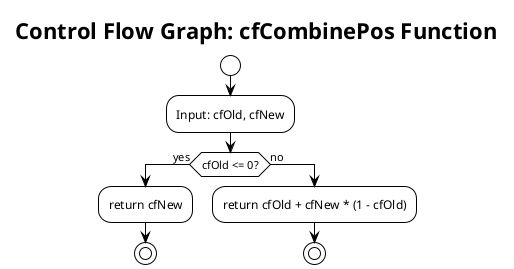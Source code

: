 @startuml cfCombinePos_control_flow
!theme plain
title Control Flow Graph: cfCombinePos Function

start
:Input: cfOld, cfNew;

if (cfOld <= 0?) then (yes)
  :return cfNew;
  stop
else (no)
  :return cfOld + cfNew * (1 - cfOld);
  stop
endif

@enduml

@startuml forwardChain_control_flow
!theme plain
title Control Flow Graph: forwardChain Function

start
:Input: userPrefs;
:Initialize cfJobs and traces;

:job_iterator = JOB_RULES entries;

while (More jobs?) is (yes)
  :Get next [job, mapping];
  :Initialize cfJob = 0.0 and contribs = [];
  
  :course_iterator = mapping entries;
  
  while (More courses?) is (yes)
    :Get next [course, cfExpert];
    :cfUser = userPrefs[course] || 0.0;
    
    if (cfUser > 0?) then (yes)
      :evidence = cfUser * cfExpert;
      :cfJob = cfCombinePos(cfJob, evidence);
      :Add contribution to contribs;
    else (no)
    endif
  endwhile (no)
  
  if (contribs.length > 0?) then (yes)
    :Sort contribs by evidence desc;
    :cfJobs[job] = round(cfJob, 4);
    :traces[job] = contribs;
  else (no)
  endif
  
endwhile (no)

:return {cfJobs, traces};
stop

@enduml

@startuml combined_overview
!theme plain
title White-Box Testing Overview: All Functions

package "cfCombinePos" {
  rectangle "Path 1: cfOld <= 0" as P1
  rectangle "return cfNew" as R1
  rectangle "Path 2: cfOld > 0" as P2  
  rectangle "return formula" as R2
  P1 --> R1
  P2 --> R2
}

package "forwardChain" {
  rectangle "Path 1: No contributions" as F1
  rectangle "Empty results" as FR1
  rectangle "Path 2: Some contributions" as F2
  rectangle "Calculated CF values" as FR2
  rectangle "Path 3: Mixed scenario" as F3
  rectangle "Partial results" as FR3
  F1 --> FR1
  F2 --> FR2
  F3 --> FR3
}

note right of cfCombinePos : Simple branching logic\nTwo possible execution paths

note right of forwardChain : Nested loops with conditions\nMultiple decision points

@enduml

@startuml test_coverage_mapping
!theme plain
title Test Coverage Mapping

package "cfCombinePos Tests" as CFTests {
  rectangle "TC-CF-001: cfOld = 0" as TC1
  rectangle "TC-CF-002: cfOld < 0" as TC2
  rectangle "TC-CF-003: Both positive" as TC3
  rectangle "TC-CF-004: Boundary values" as TC4
  rectangle "TC-CF-005: Maximum values" as TC5
}

package "forwardChain Tests" as FCTests {
  rectangle "TC-FC-001: Empty preferences" as TF1
  rectangle "TC-FC-002: Single course" as TF2
  rectangle "TC-FC-003: Multiple courses" as TF3
  rectangle "TC-FC-004: Zero preferences" as TF4
  rectangle "TC-FC-005: Mixed preferences" as TF5
}

note right of CFTests : Path 1: TC-CF-001, TC-CF-002\nPath 2: TC-CF-003, TC-CF-004, TC-CF-005

note right of FCTests : Path 1: TC-FC-001, TC-FC-004\nPath 2: TC-FC-002, TC-FC-003\nPath 3: TC-FC-005

@enduml
